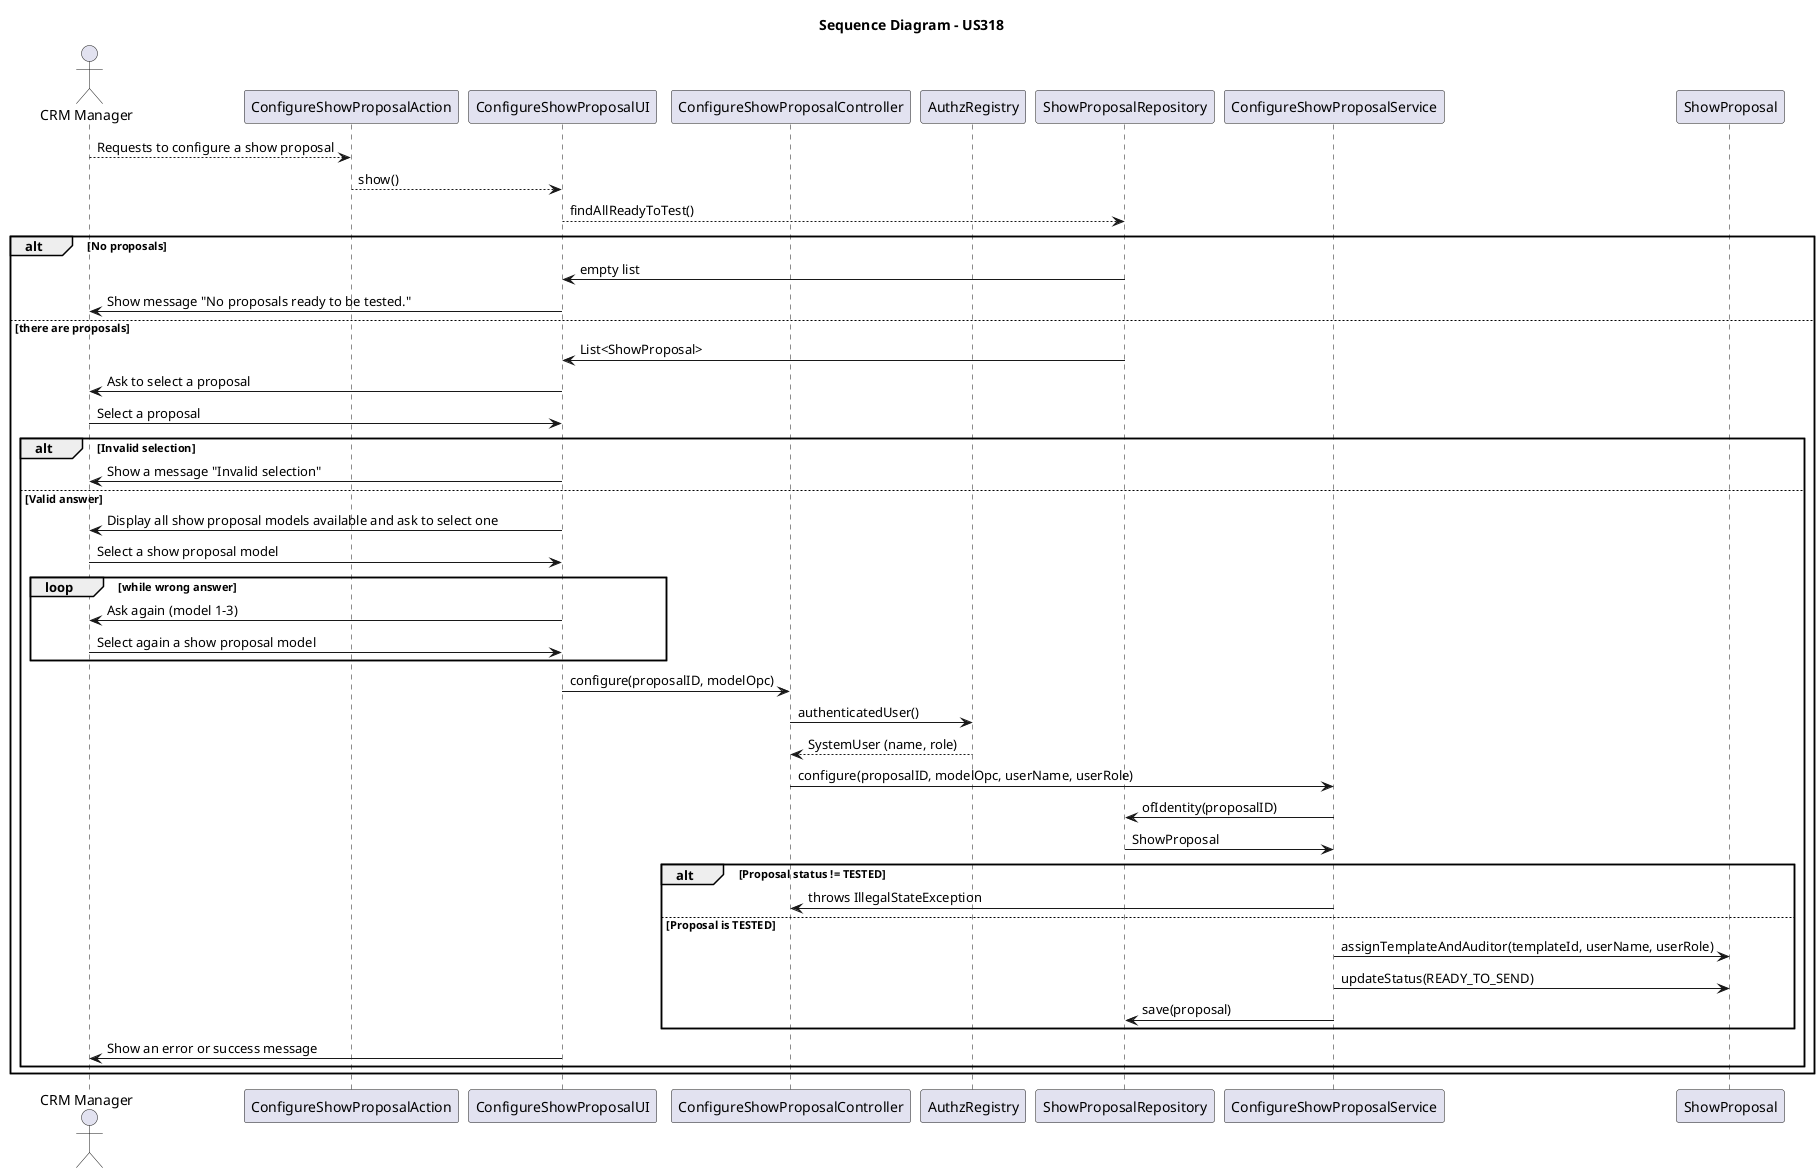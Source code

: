 @startuml
title Sequence Diagram - US318

actor "CRM Manager" as CRM
participant ConfigureShowProposalAction
participant ConfigureShowProposalUI
participant ConfigureShowProposalController
participant AuthzRegistry
participant ShowProposalRepository
participant ConfigureShowProposalService
participant ShowProposal


CRM --> ConfigureShowProposalAction : Requests to configure a show proposal
ConfigureShowProposalAction --> ConfigureShowProposalUI: show()
ConfigureShowProposalUI --> ShowProposalRepository : findAllReadyToTest()

alt No proposals
    ShowProposalRepository -> ConfigureShowProposalUI : empty list
    ConfigureShowProposalUI -> CRM : Show message "No proposals ready to be tested."
else there are proposals
    ShowProposalRepository -> ConfigureShowProposalUI : List<ShowProposal>
    ConfigureShowProposalUI -> CRM : Ask to select a proposal
    CRM -> ConfigureShowProposalUI : Select a proposal

    alt Invalid selection
        ConfigureShowProposalUI -> CRM : Show a message "Invalid selection"
        else Valid answer
        ConfigureShowProposalUI -> CRM : Display all show proposal models available and ask to select one
        CRM -> ConfigureShowProposalUI : Select a show proposal model

            loop while wrong answer
                ConfigureShowProposalUI -> CRM : Ask again (model 1-3)
                CRM -> ConfigureShowProposalUI : Select again a show proposal model
            end

        ConfigureShowProposalUI -> ConfigureShowProposalController : configure(proposalID, modelOpc)

        ConfigureShowProposalController -> AuthzRegistry : authenticatedUser()
        AuthzRegistry --> ConfigureShowProposalController : SystemUser (name, role)

        ConfigureShowProposalController -> ConfigureShowProposalService : configure(proposalID, modelOpc, userName, userRole)

        ConfigureShowProposalService -> ShowProposalRepository : ofIdentity(proposalID)
        ShowProposalRepository -> ConfigureShowProposalService : ShowProposal

        alt Proposal status != TESTED
              ConfigureShowProposalService -> ConfigureShowProposalController : throws IllegalStateException
        else Proposal is TESTED
              ConfigureShowProposalService -> ShowProposal : assignTemplateAndAuditor(templateId, userName, userRole)
              ConfigureShowProposalService -> ShowProposal : updateStatus(READY_TO_SEND)
              ConfigureShowProposalService -> ShowProposalRepository : save(proposal)
        end

        ConfigureShowProposalUI -> CRM : Show an error or success message

    end
end


@enduml